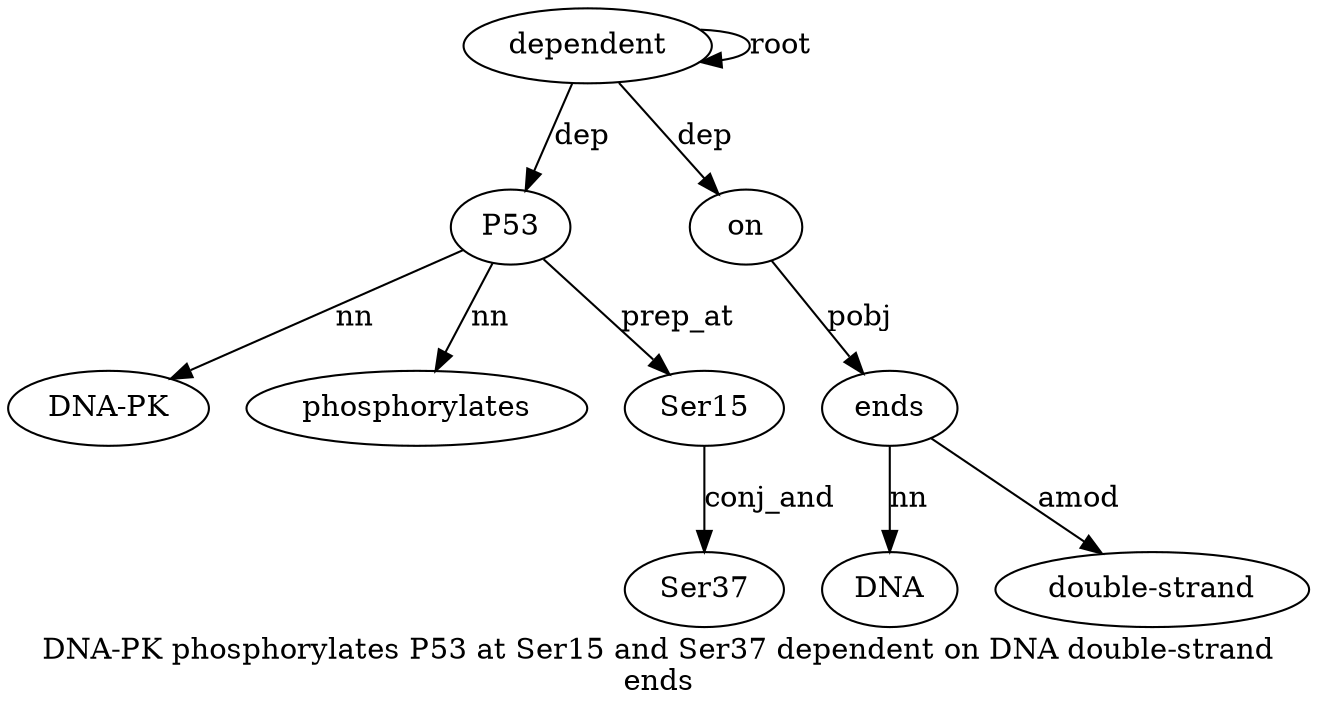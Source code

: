 digraph "DNA-PK phosphorylates P53 at Ser15 and Ser37 dependent on DNA double-strand ends" {
label="DNA-PK phosphorylates P53 at Ser15 and Ser37 dependent on DNA double-strand
ends";
P53 [style=filled, fillcolor=white, label=P53];
"DNA-PK1" [style=filled, fillcolor=white, label="DNA-PK"];
P53 -> "DNA-PK1"  [label=nn];
phosphorylates2 [style=filled, fillcolor=white, label=phosphorylates];
P53 -> phosphorylates2  [label=nn];
dependent8 [style=filled, fillcolor=white, label=dependent];
dependent8 -> P53  [label=dep];
Ser15 [style=filled, fillcolor=white, label=Ser15];
P53 -> Ser15  [label=prep_at];
Ser37 [style=filled, fillcolor=white, label=Ser37];
Ser15 -> Ser37  [label=conj_and];
dependent8 -> dependent8  [label=root];
on9 [style=filled, fillcolor=white, label=on];
dependent8 -> on9  [label=dep];
ends12 [style=filled, fillcolor=white, label=ends];
DNA10 [style=filled, fillcolor=white, label=DNA];
ends12 -> DNA10  [label=nn];
"double-strand11" [style=filled, fillcolor=white, label="double-strand"];
ends12 -> "double-strand11"  [label=amod];
on9 -> ends12  [label=pobj];
}
